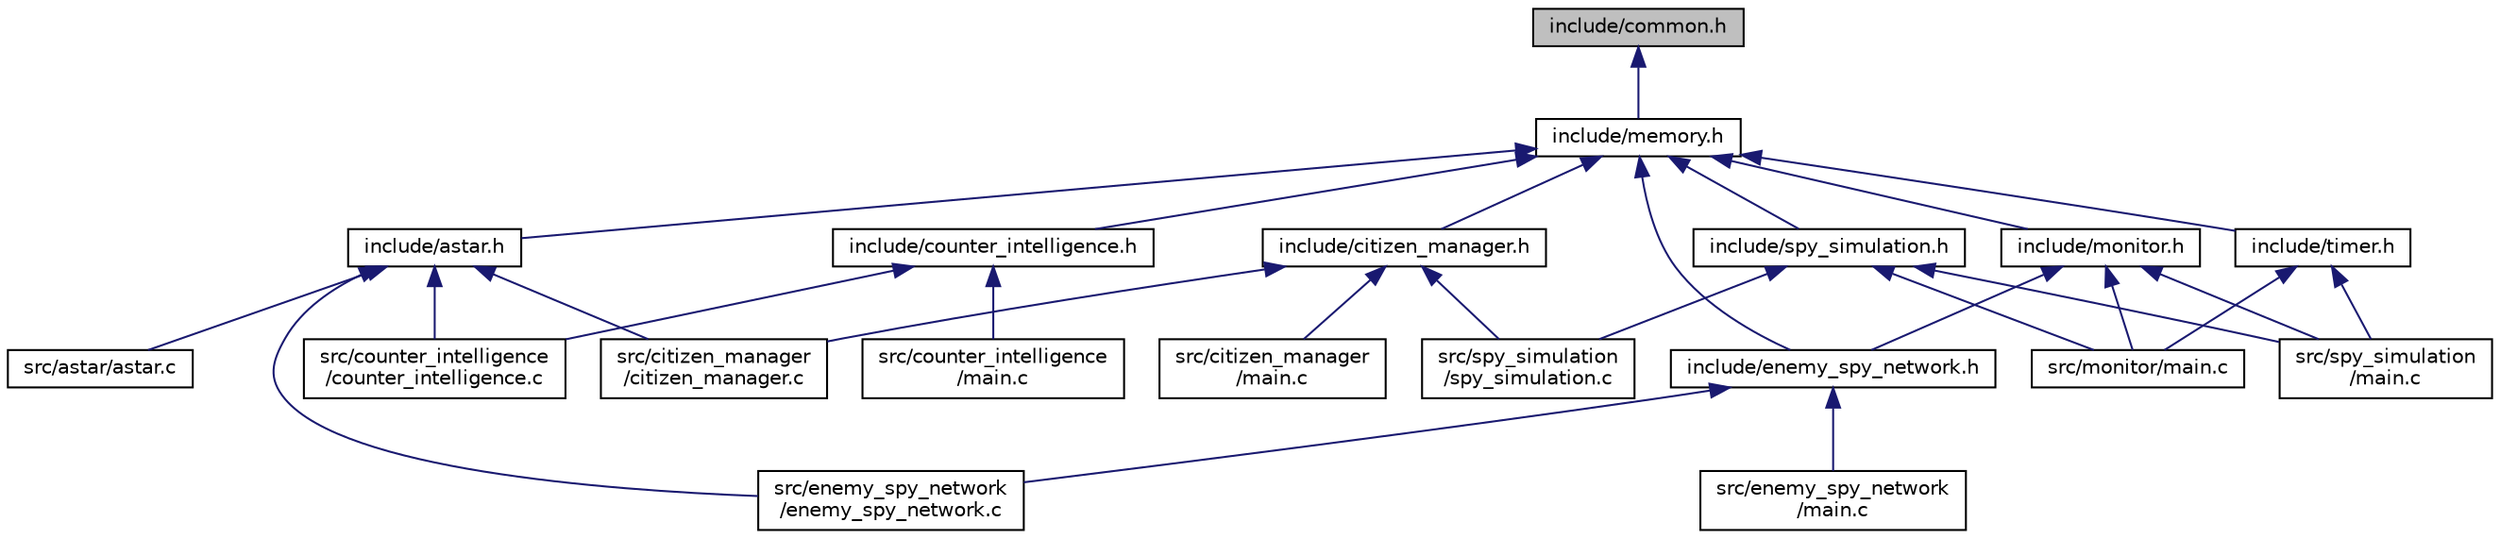 digraph "include/common.h"
{
 // LATEX_PDF_SIZE
  edge [fontname="Helvetica",fontsize="10",labelfontname="Helvetica",labelfontsize="10"];
  node [fontname="Helvetica",fontsize="10",shape=record];
  Node1 [label="include/common.h",height=0.2,width=0.4,color="black", fillcolor="grey75", style="filled", fontcolor="black",tooltip=" "];
  Node1 -> Node2 [dir="back",color="midnightblue",fontsize="10",style="solid",fontname="Helvetica"];
  Node2 [label="include/memory.h",height=0.2,width=0.4,color="black", fillcolor="white", style="filled",URL="$db/d7e/include_2memory_8h.html",tooltip=" "];
  Node2 -> Node3 [dir="back",color="midnightblue",fontsize="10",style="solid",fontname="Helvetica"];
  Node3 [label="include/astar.h",height=0.2,width=0.4,color="black", fillcolor="white", style="filled",URL="$d8/d56/astar_8h.html",tooltip=" "];
  Node3 -> Node4 [dir="back",color="midnightblue",fontsize="10",style="solid",fontname="Helvetica"];
  Node4 [label="src/astar/astar.c",height=0.2,width=0.4,color="black", fillcolor="white", style="filled",URL="$d0/dd4/astar_8c.html",tooltip="Implementation of the A* algorithm."];
  Node3 -> Node5 [dir="back",color="midnightblue",fontsize="10",style="solid",fontname="Helvetica"];
  Node5 [label="src/citizen_manager\l/citizen_manager.c",height=0.2,width=0.4,color="black", fillcolor="white", style="filled",URL="$dc/da7/citizen__manager_8c.html",tooltip="Managing the citizens in the simulation."];
  Node3 -> Node6 [dir="back",color="midnightblue",fontsize="10",style="solid",fontname="Helvetica"];
  Node6 [label="src/counter_intelligence\l/counter_intelligence.c",height=0.2,width=0.4,color="black", fillcolor="white", style="filled",URL="$d9/d4d/counter__intelligence_8c.html",tooltip="Implementation of counterintelligence operations."];
  Node3 -> Node7 [dir="back",color="midnightblue",fontsize="10",style="solid",fontname="Helvetica"];
  Node7 [label="src/enemy_spy_network\l/enemy_spy_network.c",height=0.2,width=0.4,color="black", fillcolor="white", style="filled",URL="$da/dd8/enemy__spy__network_8c.html",tooltip="Spy Network and Case Officer Management for Espionage Operations."];
  Node2 -> Node8 [dir="back",color="midnightblue",fontsize="10",style="solid",fontname="Helvetica"];
  Node8 [label="include/citizen_manager.h",height=0.2,width=0.4,color="black", fillcolor="white", style="filled",URL="$d3/d54/citizen__manager_8h.html",tooltip="Header for citizen management in the espionage simulation project."];
  Node8 -> Node5 [dir="back",color="midnightblue",fontsize="10",style="solid",fontname="Helvetica"];
  Node8 -> Node9 [dir="back",color="midnightblue",fontsize="10",style="solid",fontname="Helvetica"];
  Node9 [label="src/citizen_manager\l/main.c",height=0.2,width=0.4,color="black", fillcolor="white", style="filled",URL="$d7/d7f/citizen__manager_2main_8c.html",tooltip="Main entry point for the spy simulation."];
  Node8 -> Node10 [dir="back",color="midnightblue",fontsize="10",style="solid",fontname="Helvetica"];
  Node10 [label="src/spy_simulation\l/spy_simulation.c",height=0.2,width=0.4,color="black", fillcolor="white", style="filled",URL="$d3/daa/spy__simulation_8c.html",tooltip="Spy Simulation Control and Process Launcher."];
  Node2 -> Node11 [dir="back",color="midnightblue",fontsize="10",style="solid",fontname="Helvetica"];
  Node11 [label="include/counter_intelligence.h",height=0.2,width=0.4,color="black", fillcolor="white", style="filled",URL="$d9/d78/counter__intelligence_8h.html",tooltip=" "];
  Node11 -> Node6 [dir="back",color="midnightblue",fontsize="10",style="solid",fontname="Helvetica"];
  Node11 -> Node12 [dir="back",color="midnightblue",fontsize="10",style="solid",fontname="Helvetica"];
  Node12 [label="src/counter_intelligence\l/main.c",height=0.2,width=0.4,color="black", fillcolor="white", style="filled",URL="$d9/d4a/counter__intelligence_2main_8c.html",tooltip="Main entry point for counterintelligence operations."];
  Node2 -> Node13 [dir="back",color="midnightblue",fontsize="10",style="solid",fontname="Helvetica"];
  Node13 [label="include/enemy_spy_network.h",height=0.2,width=0.4,color="black", fillcolor="white", style="filled",URL="$d1/db7/enemy__spy__network_8h.html",tooltip="Header file for the Enemy Spy Network executable."];
  Node13 -> Node7 [dir="back",color="midnightblue",fontsize="10",style="solid",fontname="Helvetica"];
  Node13 -> Node14 [dir="back",color="midnightblue",fontsize="10",style="solid",fontname="Helvetica"];
  Node14 [label="src/enemy_spy_network\l/main.c",height=0.2,width=0.4,color="black", fillcolor="white", style="filled",URL="$db/dee/enemy__spy__network_2main_8c.html",tooltip="Main Thread Management for Enemy Spy Network."];
  Node2 -> Node15 [dir="back",color="midnightblue",fontsize="10",style="solid",fontname="Helvetica"];
  Node15 [label="include/monitor.h",height=0.2,width=0.4,color="black", fillcolor="white", style="filled",URL="$d5/d60/monitor_8h.html",tooltip="Constants types and prototypes of the NCurses Terminal User Interface."];
  Node15 -> Node13 [dir="back",color="midnightblue",fontsize="10",style="solid",fontname="Helvetica"];
  Node15 -> Node16 [dir="back",color="midnightblue",fontsize="10",style="solid",fontname="Helvetica"];
  Node16 [label="src/monitor/main.c",height=0.2,width=0.4,color="black", fillcolor="white", style="filled",URL="$d4/d99/monitor_2main_8c.html",tooltip="Creates a new \"Terminal User Interface\" using ncurses and associated with the given shared memory."];
  Node15 -> Node17 [dir="back",color="midnightblue",fontsize="10",style="solid",fontname="Helvetica"];
  Node17 [label="src/spy_simulation\l/main.c",height=0.2,width=0.4,color="black", fillcolor="white", style="filled",URL="$d9/d94/spy__simulation_2main_8c.html",tooltip="Main Entry Point for Spy Simulation."];
  Node2 -> Node18 [dir="back",color="midnightblue",fontsize="10",style="solid",fontname="Helvetica"];
  Node18 [label="include/spy_simulation.h",height=0.2,width=0.4,color="black", fillcolor="white", style="filled",URL="$d3/da6/spy__simulation_8h.html",tooltip="Header file for the Spy Simulation executable."];
  Node18 -> Node16 [dir="back",color="midnightblue",fontsize="10",style="solid",fontname="Helvetica"];
  Node18 -> Node17 [dir="back",color="midnightblue",fontsize="10",style="solid",fontname="Helvetica"];
  Node18 -> Node10 [dir="back",color="midnightblue",fontsize="10",style="solid",fontname="Helvetica"];
  Node2 -> Node19 [dir="back",color="midnightblue",fontsize="10",style="solid",fontname="Helvetica"];
  Node19 [label="include/timer.h",height=0.2,width=0.4,color="black", fillcolor="white", style="filled",URL="$d5/dd0/timer_8h.html",tooltip="Header file for the Timer executable."];
  Node19 -> Node16 [dir="back",color="midnightblue",fontsize="10",style="solid",fontname="Helvetica"];
  Node19 -> Node17 [dir="back",color="midnightblue",fontsize="10",style="solid",fontname="Helvetica"];
}
